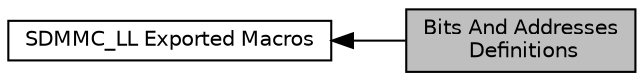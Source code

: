 digraph "Bits And Addresses Definitions"
{
  edge [fontname="Helvetica",fontsize="10",labelfontname="Helvetica",labelfontsize="10"];
  node [fontname="Helvetica",fontsize="10",shape=record];
  rankdir=LR;
  Node1 [label="SDMMC_LL Exported Macros",height=0.2,width=0.4,color="black", fillcolor="white", style="filled",URL="$group___s_d_m_m_c___l_l___exported__macros.html"];
  Node0 [label="Bits And Addresses\l Definitions",height=0.2,width=0.4,color="black", fillcolor="grey75", style="filled", fontcolor="black"];
  Node1->Node0 [shape=plaintext, dir="back", style="solid"];
}
